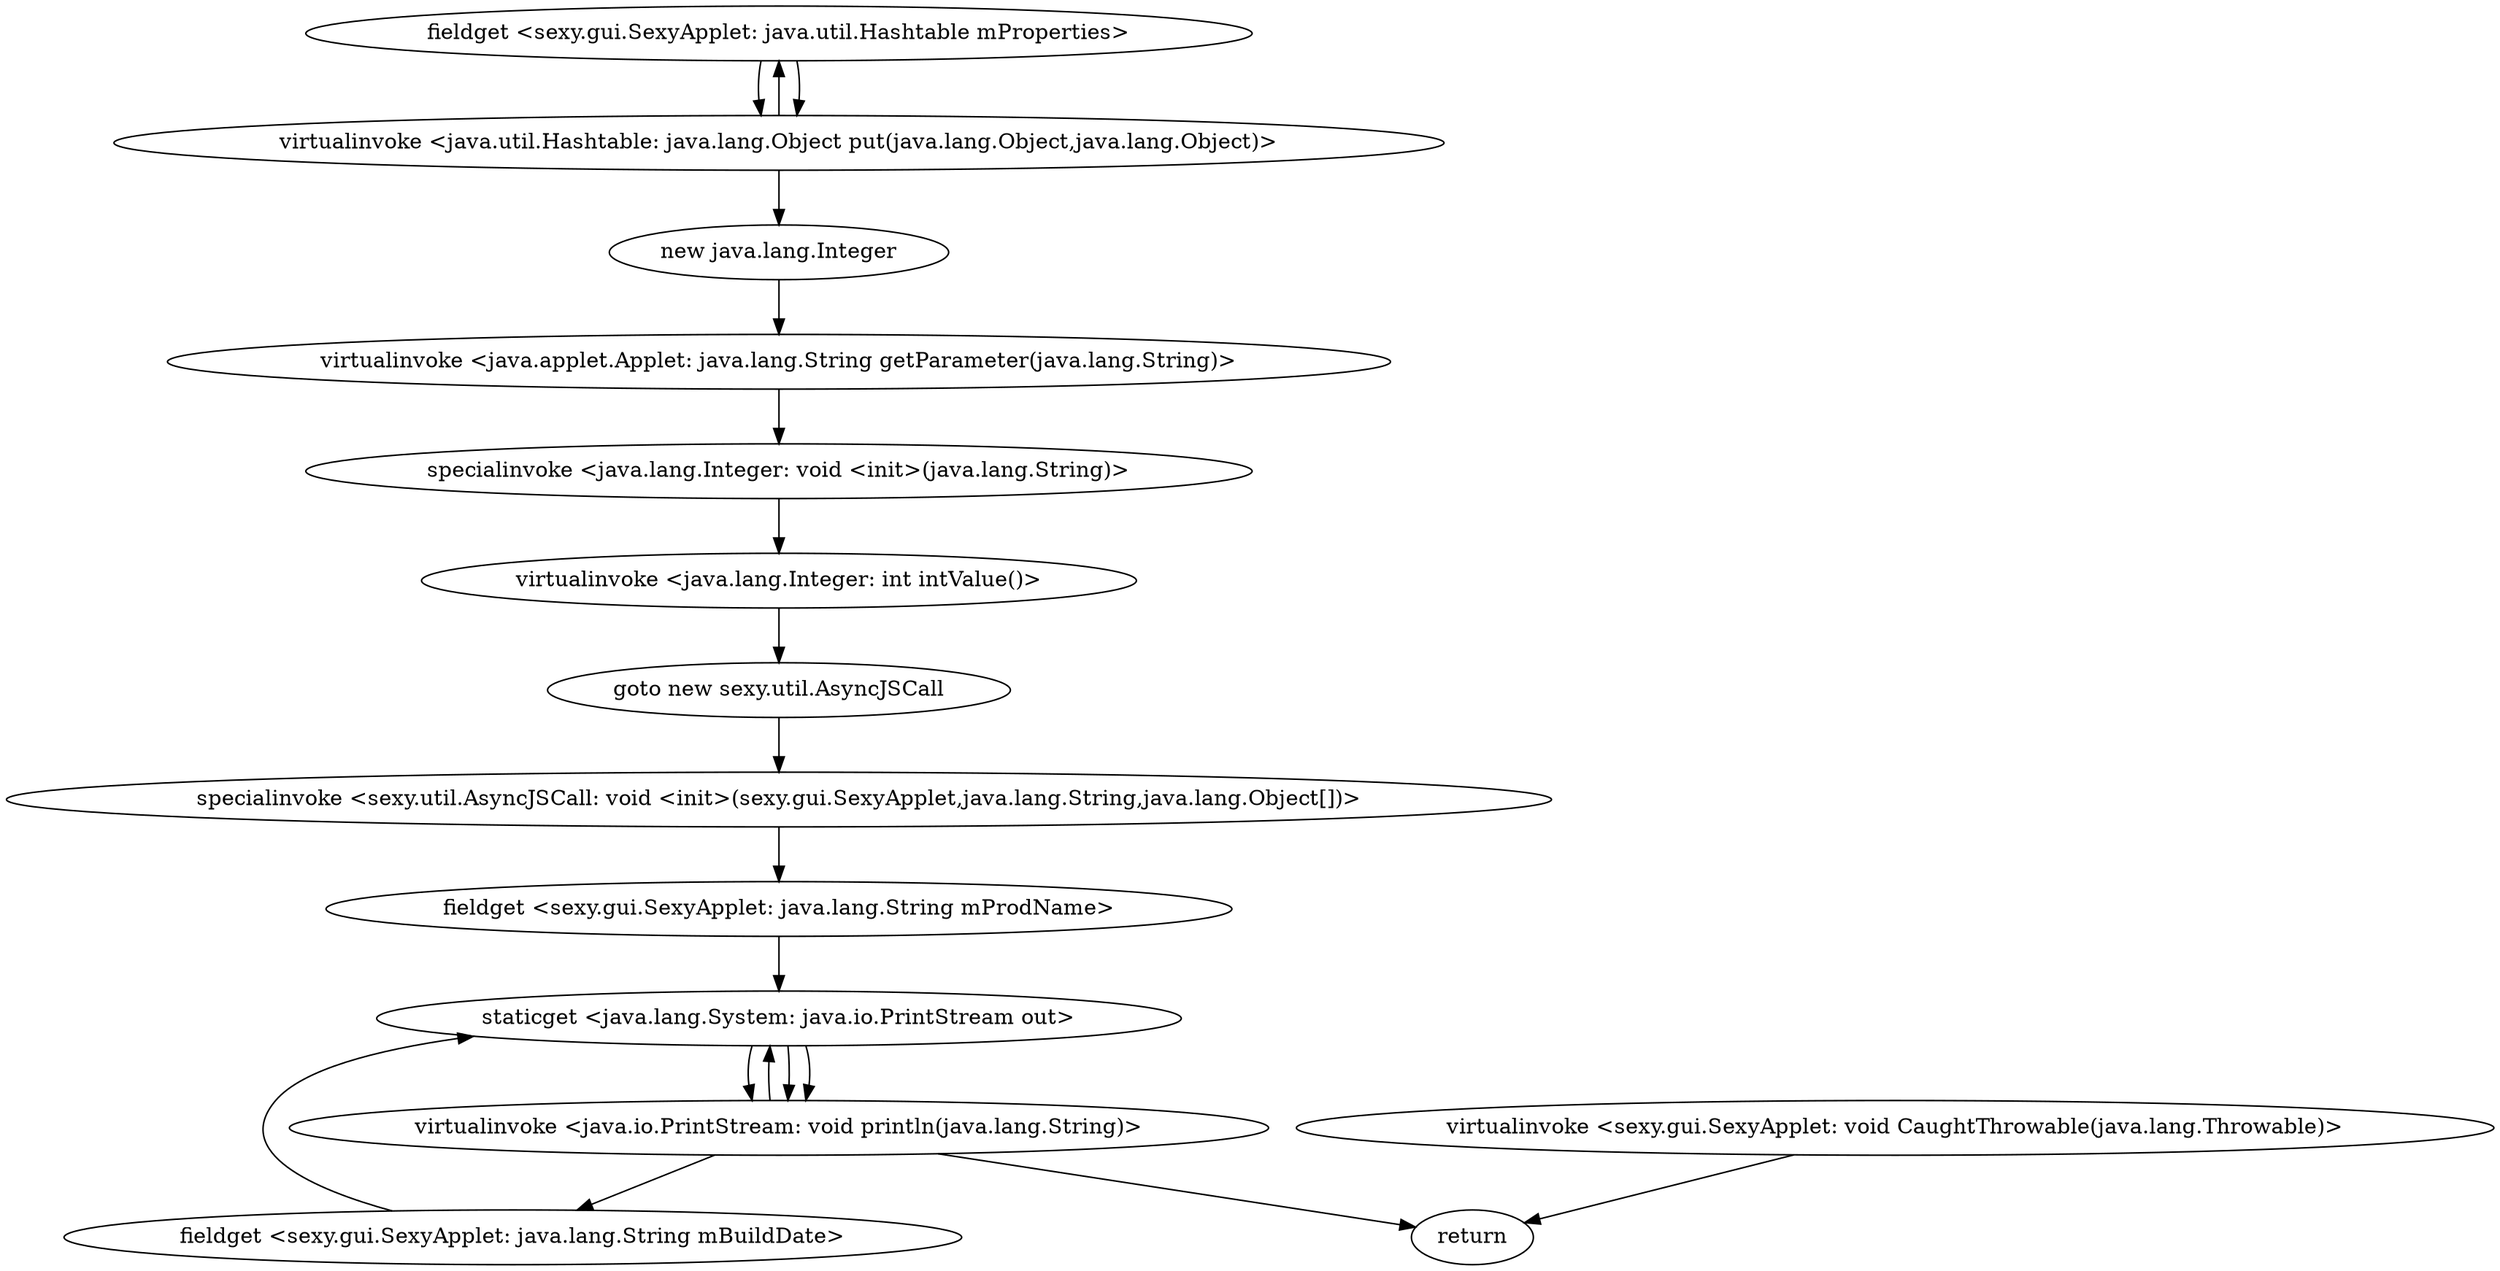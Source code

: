 digraph "" {
"fieldget <sexy.gui.SexyApplet: java.util.Hashtable mProperties>";
 "fieldget <sexy.gui.SexyApplet: java.util.Hashtable mProperties>"->"virtualinvoke <java.util.Hashtable: java.lang.Object put(java.lang.Object,java.lang.Object)>";
 "virtualinvoke <java.util.Hashtable: java.lang.Object put(java.lang.Object,java.lang.Object)>"->"fieldget <sexy.gui.SexyApplet: java.util.Hashtable mProperties>";
 "fieldget <sexy.gui.SexyApplet: java.util.Hashtable mProperties>"->"virtualinvoke <java.util.Hashtable: java.lang.Object put(java.lang.Object,java.lang.Object)>";
 "virtualinvoke <java.util.Hashtable: java.lang.Object put(java.lang.Object,java.lang.Object)>"->"new java.lang.Integer";
 "new java.lang.Integer"->"virtualinvoke <java.applet.Applet: java.lang.String getParameter(java.lang.String)>";
 "virtualinvoke <java.applet.Applet: java.lang.String getParameter(java.lang.String)>"->"specialinvoke <java.lang.Integer: void <init>(java.lang.String)>";
 "specialinvoke <java.lang.Integer: void <init>(java.lang.String)>"->"virtualinvoke <java.lang.Integer: int intValue()>";
 "virtualinvoke <java.lang.Integer: int intValue()>"->"goto new sexy.util.AsyncJSCall";
 "goto new sexy.util.AsyncJSCall"->"specialinvoke <sexy.util.AsyncJSCall: void <init>(sexy.gui.SexyApplet,java.lang.String,java.lang.Object[])>";
 "specialinvoke <sexy.util.AsyncJSCall: void <init>(sexy.gui.SexyApplet,java.lang.String,java.lang.Object[])>"->"fieldget <sexy.gui.SexyApplet: java.lang.String mProdName>";
 "fieldget <sexy.gui.SexyApplet: java.lang.String mProdName>"->"staticget <java.lang.System: java.io.PrintStream out>";
 "staticget <java.lang.System: java.io.PrintStream out>"->"virtualinvoke <java.io.PrintStream: void println(java.lang.String)>";
 "virtualinvoke <java.io.PrintStream: void println(java.lang.String)>"->"staticget <java.lang.System: java.io.PrintStream out>";
 "staticget <java.lang.System: java.io.PrintStream out>"->"virtualinvoke <java.io.PrintStream: void println(java.lang.String)>";
 "virtualinvoke <java.io.PrintStream: void println(java.lang.String)>"->"fieldget <sexy.gui.SexyApplet: java.lang.String mBuildDate>";
 "fieldget <sexy.gui.SexyApplet: java.lang.String mBuildDate>"->"staticget <java.lang.System: java.io.PrintStream out>";
 "staticget <java.lang.System: java.io.PrintStream out>"->"virtualinvoke <java.io.PrintStream: void println(java.lang.String)>";
 "virtualinvoke <java.io.PrintStream: void println(java.lang.String)>"->"return";
"virtualinvoke <sexy.gui.SexyApplet: void CaughtThrowable(java.lang.Throwable)>";
 "virtualinvoke <sexy.gui.SexyApplet: void CaughtThrowable(java.lang.Throwable)>"->"return";
}
